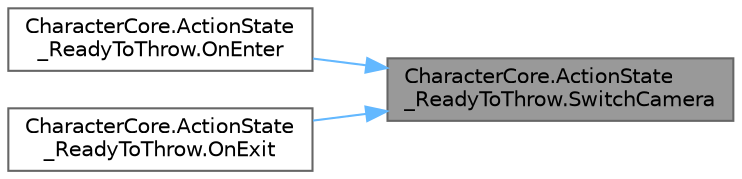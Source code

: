 digraph "CharacterCore.ActionState_ReadyToThrow.SwitchCamera"
{
 // LATEX_PDF_SIZE
  bgcolor="transparent";
  edge [fontname=Helvetica,fontsize=10,labelfontname=Helvetica,labelfontsize=10];
  node [fontname=Helvetica,fontsize=10,shape=box,height=0.2,width=0.4];
  rankdir="RL";
  Node1 [id="Node000001",label="CharacterCore.ActionState\l_ReadyToThrow.SwitchCamera",height=0.2,width=0.4,color="gray40", fillcolor="grey60", style="filled", fontcolor="black",tooltip=" "];
  Node1 -> Node2 [id="edge1_Node000001_Node000002",dir="back",color="steelblue1",style="solid",tooltip=" "];
  Node2 [id="Node000002",label="CharacterCore.ActionState\l_ReadyToThrow.OnEnter",height=0.2,width=0.4,color="grey40", fillcolor="white", style="filled",URL="$class_character_core_1_1_action_state___ready_to_throw.html#a7597c20ee3f619cac70f4d0ef24ab9a4",tooltip=" "];
  Node1 -> Node3 [id="edge2_Node000001_Node000003",dir="back",color="steelblue1",style="solid",tooltip=" "];
  Node3 [id="Node000003",label="CharacterCore.ActionState\l_ReadyToThrow.OnExit",height=0.2,width=0.4,color="grey40", fillcolor="white", style="filled",URL="$class_character_core_1_1_action_state___ready_to_throw.html#a9de19d4ab7838acdd9e858ad8fa3ac21",tooltip=" "];
}
